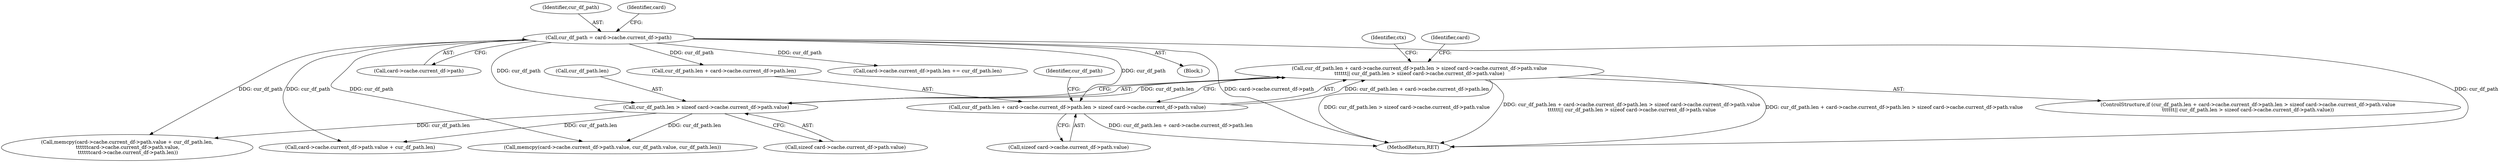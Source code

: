 digraph "0_OpenSC_8fe377e93b4b56060e5bbfb6f3142ceaeca744fa_2@API" {
"1000227" [label="(Call,cur_df_path.len + card->cache.current_df->path.len > sizeof card->cache.current_df->path.value\n\t\t\t\t\t\t|| cur_df_path.len > sizeof card->cache.current_df->path.value)"];
"1000228" [label="(Call,cur_df_path.len + card->cache.current_df->path.len > sizeof card->cache.current_df->path.value)"];
"1000191" [label="(Call,cur_df_path = card->cache.current_df->path)"];
"1000252" [label="(Call,cur_df_path.len > sizeof card->cache.current_df->path.value)"];
"1000190" [label="(Block,)"];
"1000254" [label="(Identifier,cur_df_path)"];
"1000269" [label="(Call,memcpy(card->cache.current_df->path.value + cur_df_path.len,\n \t\t\t\t\t\tcard->cache.current_df->path.value,\n \t\t\t\t\t\tcard->cache.current_df->path.len))"];
"1000301" [label="(Call,memcpy(card->cache.current_df->path.value, cur_df_path.value, cur_df_path.len))"];
"1000192" [label="(Identifier,cur_df_path)"];
"1000385" [label="(MethodReturn,RET)"];
"1000252" [label="(Call,cur_df_path.len > sizeof card->cache.current_df->path.value)"];
"1000193" [label="(Call,card->cache.current_df->path)"];
"1000226" [label="(ControlStructure,if (cur_df_path.len + card->cache.current_df->path.len > sizeof card->cache.current_df->path.value\n\t\t\t\t\t\t|| cur_df_path.len > sizeof card->cache.current_df->path.value))"];
"1000229" [label="(Call,cur_df_path.len + card->cache.current_df->path.len)"];
"1000228" [label="(Call,cur_df_path.len + card->cache.current_df->path.len > sizeof card->cache.current_df->path.value)"];
"1000270" [label="(Call,card->cache.current_df->path.value + cur_df_path.len)"];
"1000227" [label="(Call,cur_df_path.len + card->cache.current_df->path.len > sizeof card->cache.current_df->path.value\n\t\t\t\t\t\t|| cur_df_path.len > sizeof card->cache.current_df->path.value)"];
"1000203" [label="(Identifier,card)"];
"1000275" [label="(Identifier,card)"];
"1000267" [label="(Identifier,ctx)"];
"1000256" [label="(Call,sizeof card->cache.current_df->path.value)"];
"1000253" [label="(Call,cur_df_path.len)"];
"1000191" [label="(Call,cur_df_path = card->cache.current_df->path)"];
"1000317" [label="(Call,card->cache.current_df->path.len += cur_df_path.len)"];
"1000242" [label="(Call,sizeof card->cache.current_df->path.value)"];
"1000227" -> "1000226"  [label="AST: "];
"1000227" -> "1000228"  [label="CFG: "];
"1000227" -> "1000252"  [label="CFG: "];
"1000228" -> "1000227"  [label="AST: "];
"1000252" -> "1000227"  [label="AST: "];
"1000267" -> "1000227"  [label="CFG: "];
"1000275" -> "1000227"  [label="CFG: "];
"1000227" -> "1000385"  [label="DDG: cur_df_path.len + card->cache.current_df->path.len > sizeof card->cache.current_df->path.value\n\t\t\t\t\t\t|| cur_df_path.len > sizeof card->cache.current_df->path.value"];
"1000227" -> "1000385"  [label="DDG: cur_df_path.len + card->cache.current_df->path.len > sizeof card->cache.current_df->path.value"];
"1000227" -> "1000385"  [label="DDG: cur_df_path.len > sizeof card->cache.current_df->path.value"];
"1000228" -> "1000227"  [label="DDG: cur_df_path.len + card->cache.current_df->path.len"];
"1000252" -> "1000227"  [label="DDG: cur_df_path.len"];
"1000228" -> "1000242"  [label="CFG: "];
"1000229" -> "1000228"  [label="AST: "];
"1000242" -> "1000228"  [label="AST: "];
"1000254" -> "1000228"  [label="CFG: "];
"1000228" -> "1000385"  [label="DDG: cur_df_path.len + card->cache.current_df->path.len"];
"1000191" -> "1000228"  [label="DDG: cur_df_path"];
"1000191" -> "1000190"  [label="AST: "];
"1000191" -> "1000193"  [label="CFG: "];
"1000192" -> "1000191"  [label="AST: "];
"1000193" -> "1000191"  [label="AST: "];
"1000203" -> "1000191"  [label="CFG: "];
"1000191" -> "1000385"  [label="DDG: card->cache.current_df->path"];
"1000191" -> "1000385"  [label="DDG: cur_df_path"];
"1000191" -> "1000229"  [label="DDG: cur_df_path"];
"1000191" -> "1000252"  [label="DDG: cur_df_path"];
"1000191" -> "1000269"  [label="DDG: cur_df_path"];
"1000191" -> "1000270"  [label="DDG: cur_df_path"];
"1000191" -> "1000301"  [label="DDG: cur_df_path"];
"1000191" -> "1000317"  [label="DDG: cur_df_path"];
"1000252" -> "1000256"  [label="CFG: "];
"1000253" -> "1000252"  [label="AST: "];
"1000256" -> "1000252"  [label="AST: "];
"1000252" -> "1000269"  [label="DDG: cur_df_path.len"];
"1000252" -> "1000270"  [label="DDG: cur_df_path.len"];
"1000252" -> "1000301"  [label="DDG: cur_df_path.len"];
}
